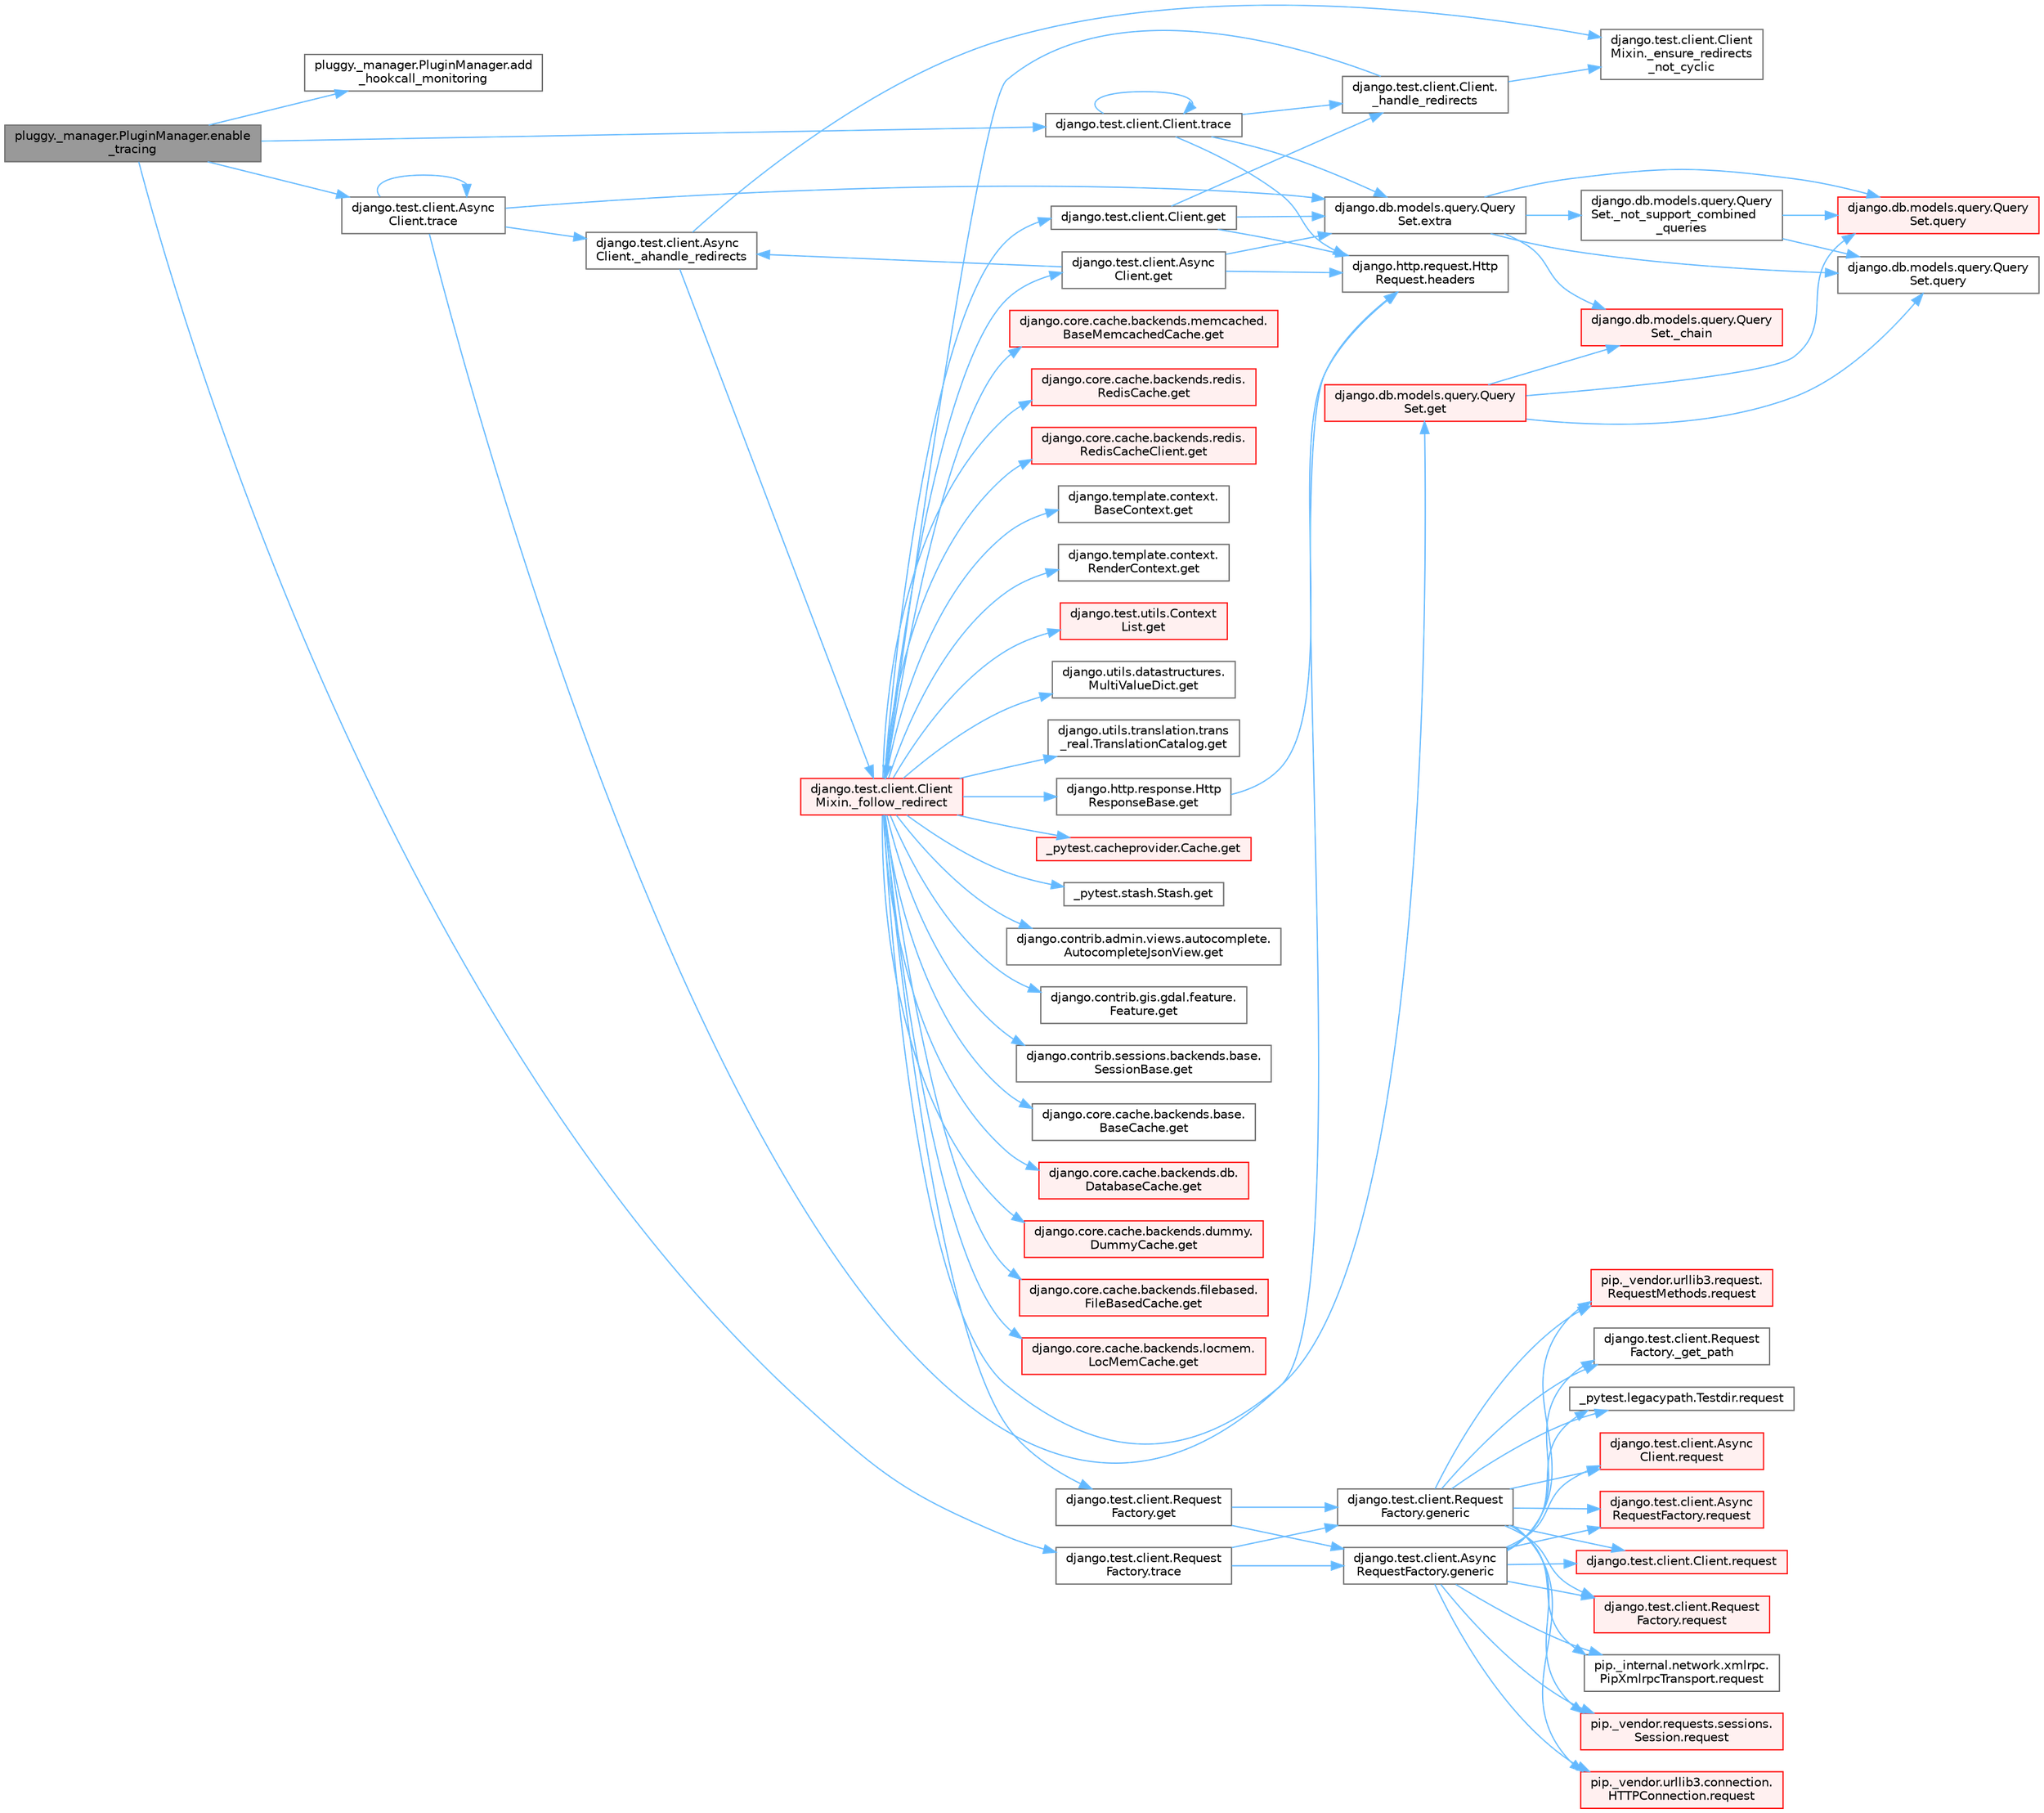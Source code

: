 digraph "pluggy._manager.PluginManager.enable_tracing"
{
 // LATEX_PDF_SIZE
  bgcolor="transparent";
  edge [fontname=Helvetica,fontsize=10,labelfontname=Helvetica,labelfontsize=10];
  node [fontname=Helvetica,fontsize=10,shape=box,height=0.2,width=0.4];
  rankdir="LR";
  Node1 [id="Node000001",label="pluggy._manager.PluginManager.enable\l_tracing",height=0.2,width=0.4,color="gray40", fillcolor="grey60", style="filled", fontcolor="black",tooltip=" "];
  Node1 -> Node2 [id="edge1_Node000001_Node000002",color="steelblue1",style="solid",tooltip=" "];
  Node2 [id="Node000002",label="pluggy._manager.PluginManager.add\l_hookcall_monitoring",height=0.2,width=0.4,color="grey40", fillcolor="white", style="filled",URL="$classpluggy_1_1__manager_1_1_plugin_manager.html#a043f01fda59933c525550dfb16e41a17",tooltip=" "];
  Node1 -> Node3 [id="edge2_Node000001_Node000003",color="steelblue1",style="solid",tooltip=" "];
  Node3 [id="Node000003",label="django.test.client.Async\lClient.trace",height=0.2,width=0.4,color="grey40", fillcolor="white", style="filled",URL="$classdjango_1_1test_1_1client_1_1_async_client.html#a197d5b0fa84f8aab0df2c9a74b5f6176",tooltip=" "];
  Node3 -> Node4 [id="edge3_Node000003_Node000004",color="steelblue1",style="solid",tooltip=" "];
  Node4 [id="Node000004",label="django.test.client.Async\lClient._ahandle_redirects",height=0.2,width=0.4,color="grey40", fillcolor="white", style="filled",URL="$classdjango_1_1test_1_1client_1_1_async_client.html#a8740fe0dc39e7fe74e515be78449ee76",tooltip=" "];
  Node4 -> Node5 [id="edge4_Node000004_Node000005",color="steelblue1",style="solid",tooltip=" "];
  Node5 [id="Node000005",label="django.test.client.Client\lMixin._ensure_redirects\l_not_cyclic",height=0.2,width=0.4,color="grey40", fillcolor="white", style="filled",URL="$classdjango_1_1test_1_1client_1_1_client_mixin.html#ad7099532600f4531dd132d81939d61ad",tooltip=" "];
  Node4 -> Node6 [id="edge5_Node000004_Node000006",color="steelblue1",style="solid",tooltip=" "];
  Node6 [id="Node000006",label="django.test.client.Client\lMixin._follow_redirect",height=0.2,width=0.4,color="red", fillcolor="#FFF0F0", style="filled",URL="$classdjango_1_1test_1_1client_1_1_client_mixin.html#a8ef9c674c0e06268a84a19666287c660",tooltip=" "];
  Node6 -> Node7 [id="edge6_Node000006_Node000007",color="steelblue1",style="solid",tooltip=" "];
  Node7 [id="Node000007",label="_pytest.cacheprovider.Cache.get",height=0.2,width=0.4,color="red", fillcolor="#FFF0F0", style="filled",URL="$class__pytest_1_1cacheprovider_1_1_cache.html#a752b42a7c4034371bcd23244b1862148",tooltip=" "];
  Node6 -> Node9 [id="edge7_Node000006_Node000009",color="steelblue1",style="solid",tooltip=" "];
  Node9 [id="Node000009",label="_pytest.stash.Stash.get",height=0.2,width=0.4,color="grey40", fillcolor="white", style="filled",URL="$class__pytest_1_1stash_1_1_stash.html#a7fec5e28d31d41b05838c98ac277c8c5",tooltip=" "];
  Node6 -> Node10 [id="edge8_Node000006_Node000010",color="steelblue1",style="solid",tooltip=" "];
  Node10 [id="Node000010",label="django.contrib.admin.views.autocomplete.\lAutocompleteJsonView.get",height=0.2,width=0.4,color="grey40", fillcolor="white", style="filled",URL="$classdjango_1_1contrib_1_1admin_1_1views_1_1autocomplete_1_1_autocomplete_json_view.html#a34a861d7d91bddbce574ab88c184895e",tooltip=" "];
  Node6 -> Node11 [id="edge9_Node000006_Node000011",color="steelblue1",style="solid",tooltip=" "];
  Node11 [id="Node000011",label="django.contrib.gis.gdal.feature.\lFeature.get",height=0.2,width=0.4,color="grey40", fillcolor="white", style="filled",URL="$classdjango_1_1contrib_1_1gis_1_1gdal_1_1feature_1_1_feature.html#a21986d93135566e82dd6f57de5e37038",tooltip=" "];
  Node6 -> Node12 [id="edge10_Node000006_Node000012",color="steelblue1",style="solid",tooltip=" "];
  Node12 [id="Node000012",label="django.contrib.sessions.backends.base.\lSessionBase.get",height=0.2,width=0.4,color="grey40", fillcolor="white", style="filled",URL="$classdjango_1_1contrib_1_1sessions_1_1backends_1_1base_1_1_session_base.html#a7d41576dd78ee0cae19d35e409a0dac4",tooltip=" "];
  Node6 -> Node13 [id="edge11_Node000006_Node000013",color="steelblue1",style="solid",tooltip=" "];
  Node13 [id="Node000013",label="django.core.cache.backends.base.\lBaseCache.get",height=0.2,width=0.4,color="grey40", fillcolor="white", style="filled",URL="$classdjango_1_1core_1_1cache_1_1backends_1_1base_1_1_base_cache.html#a670decaea5fb02f8e13f62c4a8d3b691",tooltip=" "];
  Node6 -> Node14 [id="edge12_Node000006_Node000014",color="steelblue1",style="solid",tooltip=" "];
  Node14 [id="Node000014",label="django.core.cache.backends.db.\lDatabaseCache.get",height=0.2,width=0.4,color="red", fillcolor="#FFF0F0", style="filled",URL="$classdjango_1_1core_1_1cache_1_1backends_1_1db_1_1_database_cache.html#ab7c8bab4308c7ceac722a940914fedf1",tooltip=" "];
  Node6 -> Node16 [id="edge13_Node000006_Node000016",color="steelblue1",style="solid",tooltip=" "];
  Node16 [id="Node000016",label="django.core.cache.backends.dummy.\lDummyCache.get",height=0.2,width=0.4,color="red", fillcolor="#FFF0F0", style="filled",URL="$classdjango_1_1core_1_1cache_1_1backends_1_1dummy_1_1_dummy_cache.html#a91db0f78eeef15ccb77c8c518e12de81",tooltip=" "];
  Node6 -> Node1463 [id="edge14_Node000006_Node001463",color="steelblue1",style="solid",tooltip=" "];
  Node1463 [id="Node001463",label="django.core.cache.backends.filebased.\lFileBasedCache.get",height=0.2,width=0.4,color="red", fillcolor="#FFF0F0", style="filled",URL="$classdjango_1_1core_1_1cache_1_1backends_1_1filebased_1_1_file_based_cache.html#a81478fa25dd545d6e223f4e3d6760646",tooltip=" "];
  Node6 -> Node1719 [id="edge15_Node000006_Node001719",color="steelblue1",style="solid",tooltip=" "];
  Node1719 [id="Node001719",label="django.core.cache.backends.locmem.\lLocMemCache.get",height=0.2,width=0.4,color="red", fillcolor="#FFF0F0", style="filled",URL="$classdjango_1_1core_1_1cache_1_1backends_1_1locmem_1_1_loc_mem_cache.html#aeb7aff9d132188d4b106f42045eaf803",tooltip=" "];
  Node6 -> Node1721 [id="edge16_Node000006_Node001721",color="steelblue1",style="solid",tooltip=" "];
  Node1721 [id="Node001721",label="django.core.cache.backends.memcached.\lBaseMemcachedCache.get",height=0.2,width=0.4,color="red", fillcolor="#FFF0F0", style="filled",URL="$classdjango_1_1core_1_1cache_1_1backends_1_1memcached_1_1_base_memcached_cache.html#ad5e6be20ce407cf4548603d3b413c56e",tooltip=" "];
  Node6 -> Node1722 [id="edge17_Node000006_Node001722",color="steelblue1",style="solid",tooltip=" "];
  Node1722 [id="Node001722",label="django.core.cache.backends.redis.\lRedisCache.get",height=0.2,width=0.4,color="red", fillcolor="#FFF0F0", style="filled",URL="$classdjango_1_1core_1_1cache_1_1backends_1_1redis_1_1_redis_cache.html#ac5ae812bc82909854e7658e31c37fdcb",tooltip=" "];
  Node6 -> Node1723 [id="edge18_Node000006_Node001723",color="steelblue1",style="solid",tooltip=" "];
  Node1723 [id="Node001723",label="django.core.cache.backends.redis.\lRedisCacheClient.get",height=0.2,width=0.4,color="red", fillcolor="#FFF0F0", style="filled",URL="$classdjango_1_1core_1_1cache_1_1backends_1_1redis_1_1_redis_cache_client.html#aa437370e2a6efba9f9cdf9beb76611ea",tooltip=" "];
  Node6 -> Node1724 [id="edge19_Node000006_Node001724",color="steelblue1",style="solid",tooltip=" "];
  Node1724 [id="Node001724",label="django.db.models.query.Query\lSet.get",height=0.2,width=0.4,color="red", fillcolor="#FFF0F0", style="filled",URL="$classdjango_1_1db_1_1models_1_1query_1_1_query_set.html#afe9afa909843984d4fa4c2555f0f1310",tooltip=" "];
  Node1724 -> Node175 [id="edge20_Node001724_Node000175",color="steelblue1",style="solid",tooltip=" "];
  Node175 [id="Node000175",label="django.db.models.query.Query\lSet._chain",height=0.2,width=0.4,color="red", fillcolor="#FFF0F0", style="filled",URL="$classdjango_1_1db_1_1models_1_1query_1_1_query_set.html#a182d4dbe4af5d2d79141ccb1e5b0d103",tooltip=" "];
  Node1724 -> Node167 [id="edge21_Node001724_Node000167",color="steelblue1",style="solid",tooltip=" "];
  Node167 [id="Node000167",label="django.db.models.query.Query\lSet.query",height=0.2,width=0.4,color="red", fillcolor="#FFF0F0", style="filled",URL="$classdjango_1_1db_1_1models_1_1query_1_1_query_set.html#a8028ed81b109acb162489dbd16604c83",tooltip=" "];
  Node1724 -> Node169 [id="edge22_Node001724_Node000169",color="steelblue1",style="solid",tooltip=" "];
  Node169 [id="Node000169",label="django.db.models.query.Query\lSet.query",height=0.2,width=0.4,color="grey40", fillcolor="white", style="filled",URL="$classdjango_1_1db_1_1models_1_1query_1_1_query_set.html#a0b0307a9b3f65303afb2c5783372d2c2",tooltip=" "];
  Node6 -> Node1747 [id="edge23_Node000006_Node001747",color="steelblue1",style="solid",tooltip=" "];
  Node1747 [id="Node001747",label="django.http.response.Http\lResponseBase.get",height=0.2,width=0.4,color="grey40", fillcolor="white", style="filled",URL="$classdjango_1_1http_1_1response_1_1_http_response_base.html#ae2baff89ce088ff5c75d643fbbe62a1d",tooltip=" "];
  Node1747 -> Node367 [id="edge24_Node001747_Node000367",color="steelblue1",style="solid",tooltip=" "];
  Node367 [id="Node000367",label="django.http.request.Http\lRequest.headers",height=0.2,width=0.4,color="grey40", fillcolor="white", style="filled",URL="$classdjango_1_1http_1_1request_1_1_http_request.html#a757d86c06e163aa94180817723ce1b9c",tooltip=" "];
  Node6 -> Node1748 [id="edge25_Node000006_Node001748",color="steelblue1",style="solid",tooltip=" "];
  Node1748 [id="Node001748",label="django.template.context.\lBaseContext.get",height=0.2,width=0.4,color="grey40", fillcolor="white", style="filled",URL="$classdjango_1_1template_1_1context_1_1_base_context.html#aa6bca4c3b5ae1ea243543be4c63cba66",tooltip=" "];
  Node6 -> Node1749 [id="edge26_Node000006_Node001749",color="steelblue1",style="solid",tooltip=" "];
  Node1749 [id="Node001749",label="django.template.context.\lRenderContext.get",height=0.2,width=0.4,color="grey40", fillcolor="white", style="filled",URL="$classdjango_1_1template_1_1context_1_1_render_context.html#a5d75cc6852de769dbc5d5812ee293920",tooltip=" "];
  Node6 -> Node1750 [id="edge27_Node000006_Node001750",color="steelblue1",style="solid",tooltip=" "];
  Node1750 [id="Node001750",label="django.test.client.Async\lClient.get",height=0.2,width=0.4,color="grey40", fillcolor="white", style="filled",URL="$classdjango_1_1test_1_1client_1_1_async_client.html#ac0d5bba8e7175389ee57c8dfe5d79413",tooltip=" "];
  Node1750 -> Node4 [id="edge28_Node001750_Node000004",color="steelblue1",style="solid",tooltip=" "];
  Node1750 -> Node1229 [id="edge29_Node001750_Node001229",color="steelblue1",style="solid",tooltip=" "];
  Node1229 [id="Node001229",label="django.db.models.query.Query\lSet.extra",height=0.2,width=0.4,color="grey40", fillcolor="white", style="filled",URL="$classdjango_1_1db_1_1models_1_1query_1_1_query_set.html#ae54983d1fa1ba41e84f20cea946cde79",tooltip=" "];
  Node1229 -> Node175 [id="edge30_Node001229_Node000175",color="steelblue1",style="solid",tooltip=" "];
  Node1229 -> Node193 [id="edge31_Node001229_Node000193",color="steelblue1",style="solid",tooltip=" "];
  Node193 [id="Node000193",label="django.db.models.query.Query\lSet._not_support_combined\l_queries",height=0.2,width=0.4,color="grey40", fillcolor="white", style="filled",URL="$classdjango_1_1db_1_1models_1_1query_1_1_query_set.html#aa8310ec206924c94141bef75563958e2",tooltip=" "];
  Node193 -> Node167 [id="edge32_Node000193_Node000167",color="steelblue1",style="solid",tooltip=" "];
  Node193 -> Node169 [id="edge33_Node000193_Node000169",color="steelblue1",style="solid",tooltip=" "];
  Node1229 -> Node167 [id="edge34_Node001229_Node000167",color="steelblue1",style="solid",tooltip=" "];
  Node1229 -> Node169 [id="edge35_Node001229_Node000169",color="steelblue1",style="solid",tooltip=" "];
  Node1750 -> Node367 [id="edge36_Node001750_Node000367",color="steelblue1",style="solid",tooltip=" "];
  Node6 -> Node1751 [id="edge37_Node000006_Node001751",color="steelblue1",style="solid",tooltip=" "];
  Node1751 [id="Node001751",label="django.test.client.Client.get",height=0.2,width=0.4,color="grey40", fillcolor="white", style="filled",URL="$classdjango_1_1test_1_1client_1_1_client.html#a7aed7a3986cc017e8c62922005d98305",tooltip=" "];
  Node1751 -> Node1457 [id="edge38_Node001751_Node001457",color="steelblue1",style="solid",tooltip=" "];
  Node1457 [id="Node001457",label="django.test.client.Client.\l_handle_redirects",height=0.2,width=0.4,color="grey40", fillcolor="white", style="filled",URL="$classdjango_1_1test_1_1client_1_1_client.html#a234b328f33c374ad181aa49c6515d469",tooltip=" "];
  Node1457 -> Node5 [id="edge39_Node001457_Node000005",color="steelblue1",style="solid",tooltip=" "];
  Node1457 -> Node6 [id="edge40_Node001457_Node000006",color="steelblue1",style="solid",tooltip=" "];
  Node1751 -> Node1229 [id="edge41_Node001751_Node001229",color="steelblue1",style="solid",tooltip=" "];
  Node1751 -> Node367 [id="edge42_Node001751_Node000367",color="steelblue1",style="solid",tooltip=" "];
  Node6 -> Node1752 [id="edge43_Node000006_Node001752",color="steelblue1",style="solid",tooltip=" "];
  Node1752 [id="Node001752",label="django.test.client.Request\lFactory.get",height=0.2,width=0.4,color="grey40", fillcolor="white", style="filled",URL="$classdjango_1_1test_1_1client_1_1_request_factory.html#af1604d8bd1d1639f245d371c186a3261",tooltip=" "];
  Node1752 -> Node1459 [id="edge44_Node001752_Node001459",color="steelblue1",style="solid",tooltip=" "];
  Node1459 [id="Node001459",label="django.test.client.Async\lRequestFactory.generic",height=0.2,width=0.4,color="grey40", fillcolor="white", style="filled",URL="$classdjango_1_1test_1_1client_1_1_async_request_factory.html#a470d6888694e77c09bd7d8bf6d588233",tooltip=" "];
  Node1459 -> Node1460 [id="edge45_Node001459_Node001460",color="steelblue1",style="solid",tooltip=" "];
  Node1460 [id="Node001460",label="django.test.client.Request\lFactory._get_path",height=0.2,width=0.4,color="grey40", fillcolor="white", style="filled",URL="$classdjango_1_1test_1_1client_1_1_request_factory.html#a302ee1757ca68b1b60b32b3828df772d",tooltip=" "];
  Node1459 -> Node368 [id="edge46_Node001459_Node000368",color="steelblue1",style="solid",tooltip=" "];
  Node368 [id="Node000368",label="_pytest.legacypath.Testdir.request",height=0.2,width=0.4,color="grey40", fillcolor="white", style="filled",URL="$class__pytest_1_1legacypath_1_1_testdir.html#a0e10c900efcd764da85254119e4d64c4",tooltip=" "];
  Node1459 -> Node369 [id="edge47_Node001459_Node000369",color="steelblue1",style="solid",tooltip=" "];
  Node369 [id="Node000369",label="django.test.client.Async\lClient.request",height=0.2,width=0.4,color="red", fillcolor="#FFF0F0", style="filled",URL="$classdjango_1_1test_1_1client_1_1_async_client.html#a891cc2f6b81dcf3583bbbde8d21a713a",tooltip=" "];
  Node1459 -> Node371 [id="edge48_Node001459_Node000371",color="steelblue1",style="solid",tooltip=" "];
  Node371 [id="Node000371",label="django.test.client.Async\lRequestFactory.request",height=0.2,width=0.4,color="red", fillcolor="#FFF0F0", style="filled",URL="$classdjango_1_1test_1_1client_1_1_async_request_factory.html#aab026845547a4c2d9203b8710b90f6cd",tooltip=" "];
  Node1459 -> Node372 [id="edge49_Node001459_Node000372",color="steelblue1",style="solid",tooltip=" "];
  Node372 [id="Node000372",label="django.test.client.Client.request",height=0.2,width=0.4,color="red", fillcolor="#FFF0F0", style="filled",URL="$classdjango_1_1test_1_1client_1_1_client.html#a2f51c5251142ab6503937051936e33fa",tooltip=" "];
  Node1459 -> Node894 [id="edge50_Node001459_Node000894",color="steelblue1",style="solid",tooltip=" "];
  Node894 [id="Node000894",label="django.test.client.Request\lFactory.request",height=0.2,width=0.4,color="red", fillcolor="#FFF0F0", style="filled",URL="$classdjango_1_1test_1_1client_1_1_request_factory.html#adae411ab0df6839c5364b647e4dc63ad",tooltip=" "];
  Node1459 -> Node895 [id="edge51_Node001459_Node000895",color="steelblue1",style="solid",tooltip=" "];
  Node895 [id="Node000895",label="pip._internal.network.xmlrpc.\lPipXmlrpcTransport.request",height=0.2,width=0.4,color="grey40", fillcolor="white", style="filled",URL="$classpip_1_1__internal_1_1network_1_1xmlrpc_1_1_pip_xmlrpc_transport.html#a91d1ed180fbf8bcc25f6747a72614c5f",tooltip=" "];
  Node1459 -> Node896 [id="edge52_Node001459_Node000896",color="steelblue1",style="solid",tooltip=" "];
  Node896 [id="Node000896",label="pip._vendor.requests.sessions.\lSession.request",height=0.2,width=0.4,color="red", fillcolor="#FFF0F0", style="filled",URL="$classpip_1_1__vendor_1_1requests_1_1sessions_1_1_session.html#a3dddfa16e93faa1a1a553936d913482b",tooltip=" "];
  Node1459 -> Node1307 [id="edge53_Node001459_Node001307",color="steelblue1",style="solid",tooltip=" "];
  Node1307 [id="Node001307",label="pip._vendor.urllib3.connection.\lHTTPConnection.request",height=0.2,width=0.4,color="red", fillcolor="#FFF0F0", style="filled",URL="$classpip_1_1__vendor_1_1urllib3_1_1connection_1_1_h_t_t_p_connection.html#a67e552c4d242e4169bdf7319269a417f",tooltip=" "];
  Node1459 -> Node1309 [id="edge54_Node001459_Node001309",color="steelblue1",style="solid",tooltip=" "];
  Node1309 [id="Node001309",label="pip._vendor.urllib3.request.\lRequestMethods.request",height=0.2,width=0.4,color="red", fillcolor="#FFF0F0", style="filled",URL="$classpip_1_1__vendor_1_1urllib3_1_1request_1_1_request_methods.html#a73541f2f0edc7df7413b043e33c69e7f",tooltip=" "];
  Node1752 -> Node1461 [id="edge55_Node001752_Node001461",color="steelblue1",style="solid",tooltip=" "];
  Node1461 [id="Node001461",label="django.test.client.Request\lFactory.generic",height=0.2,width=0.4,color="grey40", fillcolor="white", style="filled",URL="$classdjango_1_1test_1_1client_1_1_request_factory.html#a24740fe264de91d8c4c1205c9172206d",tooltip=" "];
  Node1461 -> Node1460 [id="edge56_Node001461_Node001460",color="steelblue1",style="solid",tooltip=" "];
  Node1461 -> Node368 [id="edge57_Node001461_Node000368",color="steelblue1",style="solid",tooltip=" "];
  Node1461 -> Node369 [id="edge58_Node001461_Node000369",color="steelblue1",style="solid",tooltip=" "];
  Node1461 -> Node371 [id="edge59_Node001461_Node000371",color="steelblue1",style="solid",tooltip=" "];
  Node1461 -> Node372 [id="edge60_Node001461_Node000372",color="steelblue1",style="solid",tooltip=" "];
  Node1461 -> Node894 [id="edge61_Node001461_Node000894",color="steelblue1",style="solid",tooltip=" "];
  Node1461 -> Node895 [id="edge62_Node001461_Node000895",color="steelblue1",style="solid",tooltip=" "];
  Node1461 -> Node896 [id="edge63_Node001461_Node000896",color="steelblue1",style="solid",tooltip=" "];
  Node1461 -> Node1307 [id="edge64_Node001461_Node001307",color="steelblue1",style="solid",tooltip=" "];
  Node1461 -> Node1309 [id="edge65_Node001461_Node001309",color="steelblue1",style="solid",tooltip=" "];
  Node6 -> Node1753 [id="edge66_Node000006_Node001753",color="steelblue1",style="solid",tooltip=" "];
  Node1753 [id="Node001753",label="django.test.utils.Context\lList.get",height=0.2,width=0.4,color="red", fillcolor="#FFF0F0", style="filled",URL="$classdjango_1_1test_1_1utils_1_1_context_list.html#a1797663a8ac92f44dcb9ad281a896842",tooltip=" "];
  Node6 -> Node2116 [id="edge67_Node000006_Node002116",color="steelblue1",style="solid",tooltip=" "];
  Node2116 [id="Node002116",label="django.utils.datastructures.\lMultiValueDict.get",height=0.2,width=0.4,color="grey40", fillcolor="white", style="filled",URL="$classdjango_1_1utils_1_1datastructures_1_1_multi_value_dict.html#a4018ed4ed7f94277630f7228ef396c94",tooltip=" "];
  Node6 -> Node2117 [id="edge68_Node000006_Node002117",color="steelblue1",style="solid",tooltip=" "];
  Node2117 [id="Node002117",label="django.utils.translation.trans\l_real.TranslationCatalog.get",height=0.2,width=0.4,color="grey40", fillcolor="white", style="filled",URL="$classdjango_1_1utils_1_1translation_1_1trans__real_1_1_translation_catalog.html#a3767ba1b641f9310cac42bc0703e7fe6",tooltip=" "];
  Node3 -> Node1229 [id="edge69_Node000003_Node001229",color="steelblue1",style="solid",tooltip=" "];
  Node3 -> Node367 [id="edge70_Node000003_Node000367",color="steelblue1",style="solid",tooltip=" "];
  Node3 -> Node3 [id="edge71_Node000003_Node000003",color="steelblue1",style="solid",tooltip=" "];
  Node1 -> Node4481 [id="edge72_Node000001_Node004481",color="steelblue1",style="solid",tooltip=" "];
  Node4481 [id="Node004481",label="django.test.client.Client.trace",height=0.2,width=0.4,color="grey40", fillcolor="white", style="filled",URL="$classdjango_1_1test_1_1client_1_1_client.html#a79f73f0c3939a11d92c0b9908d1f7508",tooltip=" "];
  Node4481 -> Node1457 [id="edge73_Node004481_Node001457",color="steelblue1",style="solid",tooltip=" "];
  Node4481 -> Node1229 [id="edge74_Node004481_Node001229",color="steelblue1",style="solid",tooltip=" "];
  Node4481 -> Node367 [id="edge75_Node004481_Node000367",color="steelblue1",style="solid",tooltip=" "];
  Node4481 -> Node4481 [id="edge76_Node004481_Node004481",color="steelblue1",style="solid",tooltip=" "];
  Node1 -> Node4482 [id="edge77_Node000001_Node004482",color="steelblue1",style="solid",tooltip=" "];
  Node4482 [id="Node004482",label="django.test.client.Request\lFactory.trace",height=0.2,width=0.4,color="grey40", fillcolor="white", style="filled",URL="$classdjango_1_1test_1_1client_1_1_request_factory.html#a36d3cbd7c94c45abbabe8805bd03701f",tooltip=" "];
  Node4482 -> Node1459 [id="edge78_Node004482_Node001459",color="steelblue1",style="solid",tooltip=" "];
  Node4482 -> Node1461 [id="edge79_Node004482_Node001461",color="steelblue1",style="solid",tooltip=" "];
}
